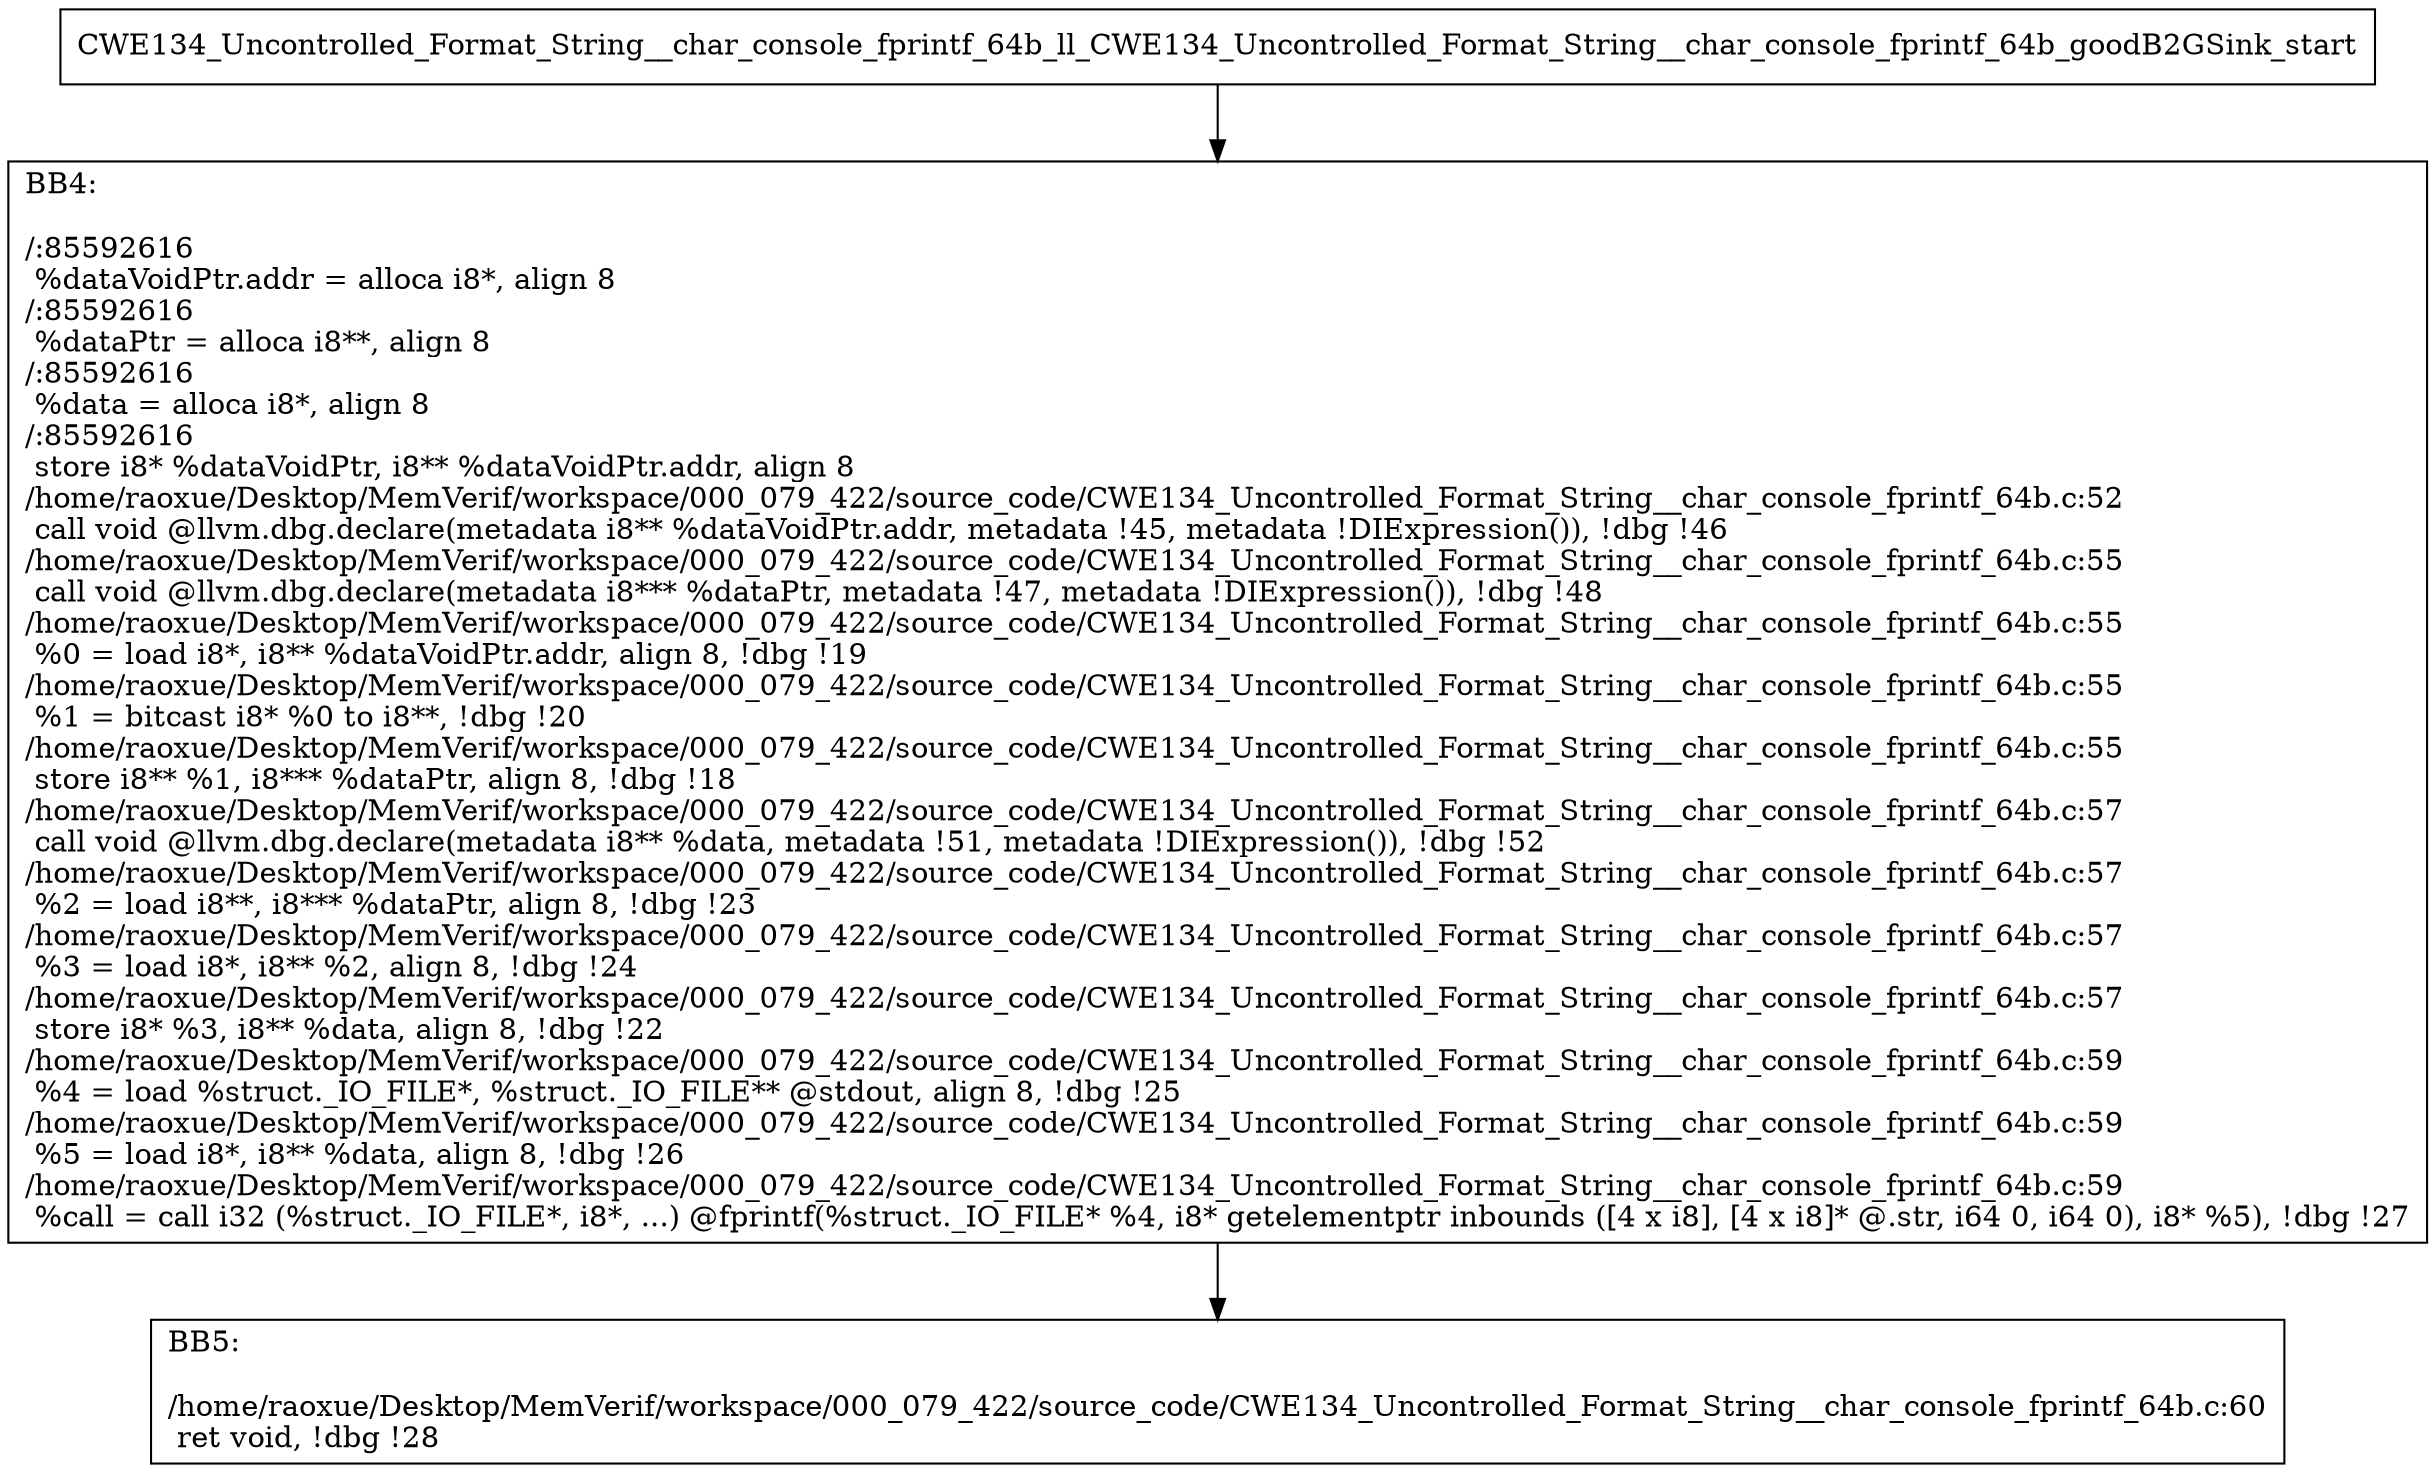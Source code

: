 digraph "CFG for'CWE134_Uncontrolled_Format_String__char_console_fprintf_64b_ll_CWE134_Uncontrolled_Format_String__char_console_fprintf_64b_goodB2GSink' function" {
	BBCWE134_Uncontrolled_Format_String__char_console_fprintf_64b_ll_CWE134_Uncontrolled_Format_String__char_console_fprintf_64b_goodB2GSink_start[shape=record,label="{CWE134_Uncontrolled_Format_String__char_console_fprintf_64b_ll_CWE134_Uncontrolled_Format_String__char_console_fprintf_64b_goodB2GSink_start}"];
	BBCWE134_Uncontrolled_Format_String__char_console_fprintf_64b_ll_CWE134_Uncontrolled_Format_String__char_console_fprintf_64b_goodB2GSink_start-> CWE134_Uncontrolled_Format_String__char_console_fprintf_64b_ll_CWE134_Uncontrolled_Format_String__char_console_fprintf_64b_goodB2GSinkBB4;
	CWE134_Uncontrolled_Format_String__char_console_fprintf_64b_ll_CWE134_Uncontrolled_Format_String__char_console_fprintf_64b_goodB2GSinkBB4 [shape=record, label="{BB4:\l\l/:85592616\l
  %dataVoidPtr.addr = alloca i8*, align 8\l
/:85592616\l
  %dataPtr = alloca i8**, align 8\l
/:85592616\l
  %data = alloca i8*, align 8\l
/:85592616\l
  store i8* %dataVoidPtr, i8** %dataVoidPtr.addr, align 8\l
/home/raoxue/Desktop/MemVerif/workspace/000_079_422/source_code/CWE134_Uncontrolled_Format_String__char_console_fprintf_64b.c:52\l
  call void @llvm.dbg.declare(metadata i8** %dataVoidPtr.addr, metadata !45, metadata !DIExpression()), !dbg !46\l
/home/raoxue/Desktop/MemVerif/workspace/000_079_422/source_code/CWE134_Uncontrolled_Format_String__char_console_fprintf_64b.c:55\l
  call void @llvm.dbg.declare(metadata i8*** %dataPtr, metadata !47, metadata !DIExpression()), !dbg !48\l
/home/raoxue/Desktop/MemVerif/workspace/000_079_422/source_code/CWE134_Uncontrolled_Format_String__char_console_fprintf_64b.c:55\l
  %0 = load i8*, i8** %dataVoidPtr.addr, align 8, !dbg !19\l
/home/raoxue/Desktop/MemVerif/workspace/000_079_422/source_code/CWE134_Uncontrolled_Format_String__char_console_fprintf_64b.c:55\l
  %1 = bitcast i8* %0 to i8**, !dbg !20\l
/home/raoxue/Desktop/MemVerif/workspace/000_079_422/source_code/CWE134_Uncontrolled_Format_String__char_console_fprintf_64b.c:55\l
  store i8** %1, i8*** %dataPtr, align 8, !dbg !18\l
/home/raoxue/Desktop/MemVerif/workspace/000_079_422/source_code/CWE134_Uncontrolled_Format_String__char_console_fprintf_64b.c:57\l
  call void @llvm.dbg.declare(metadata i8** %data, metadata !51, metadata !DIExpression()), !dbg !52\l
/home/raoxue/Desktop/MemVerif/workspace/000_079_422/source_code/CWE134_Uncontrolled_Format_String__char_console_fprintf_64b.c:57\l
  %2 = load i8**, i8*** %dataPtr, align 8, !dbg !23\l
/home/raoxue/Desktop/MemVerif/workspace/000_079_422/source_code/CWE134_Uncontrolled_Format_String__char_console_fprintf_64b.c:57\l
  %3 = load i8*, i8** %2, align 8, !dbg !24\l
/home/raoxue/Desktop/MemVerif/workspace/000_079_422/source_code/CWE134_Uncontrolled_Format_String__char_console_fprintf_64b.c:57\l
  store i8* %3, i8** %data, align 8, !dbg !22\l
/home/raoxue/Desktop/MemVerif/workspace/000_079_422/source_code/CWE134_Uncontrolled_Format_String__char_console_fprintf_64b.c:59\l
  %4 = load %struct._IO_FILE*, %struct._IO_FILE** @stdout, align 8, !dbg !25\l
/home/raoxue/Desktop/MemVerif/workspace/000_079_422/source_code/CWE134_Uncontrolled_Format_String__char_console_fprintf_64b.c:59\l
  %5 = load i8*, i8** %data, align 8, !dbg !26\l
/home/raoxue/Desktop/MemVerif/workspace/000_079_422/source_code/CWE134_Uncontrolled_Format_String__char_console_fprintf_64b.c:59\l
  %call = call i32 (%struct._IO_FILE*, i8*, ...) @fprintf(%struct._IO_FILE* %4, i8* getelementptr inbounds ([4 x i8], [4 x i8]* @.str, i64 0, i64 0), i8* %5), !dbg !27\l
}"];
	CWE134_Uncontrolled_Format_String__char_console_fprintf_64b_ll_CWE134_Uncontrolled_Format_String__char_console_fprintf_64b_goodB2GSinkBB4-> CWE134_Uncontrolled_Format_String__char_console_fprintf_64b_ll_CWE134_Uncontrolled_Format_String__char_console_fprintf_64b_goodB2GSinkBB5;
	CWE134_Uncontrolled_Format_String__char_console_fprintf_64b_ll_CWE134_Uncontrolled_Format_String__char_console_fprintf_64b_goodB2GSinkBB5 [shape=record, label="{BB5:\l\l/home/raoxue/Desktop/MemVerif/workspace/000_079_422/source_code/CWE134_Uncontrolled_Format_String__char_console_fprintf_64b.c:60\l
  ret void, !dbg !28\l
}"];
}
